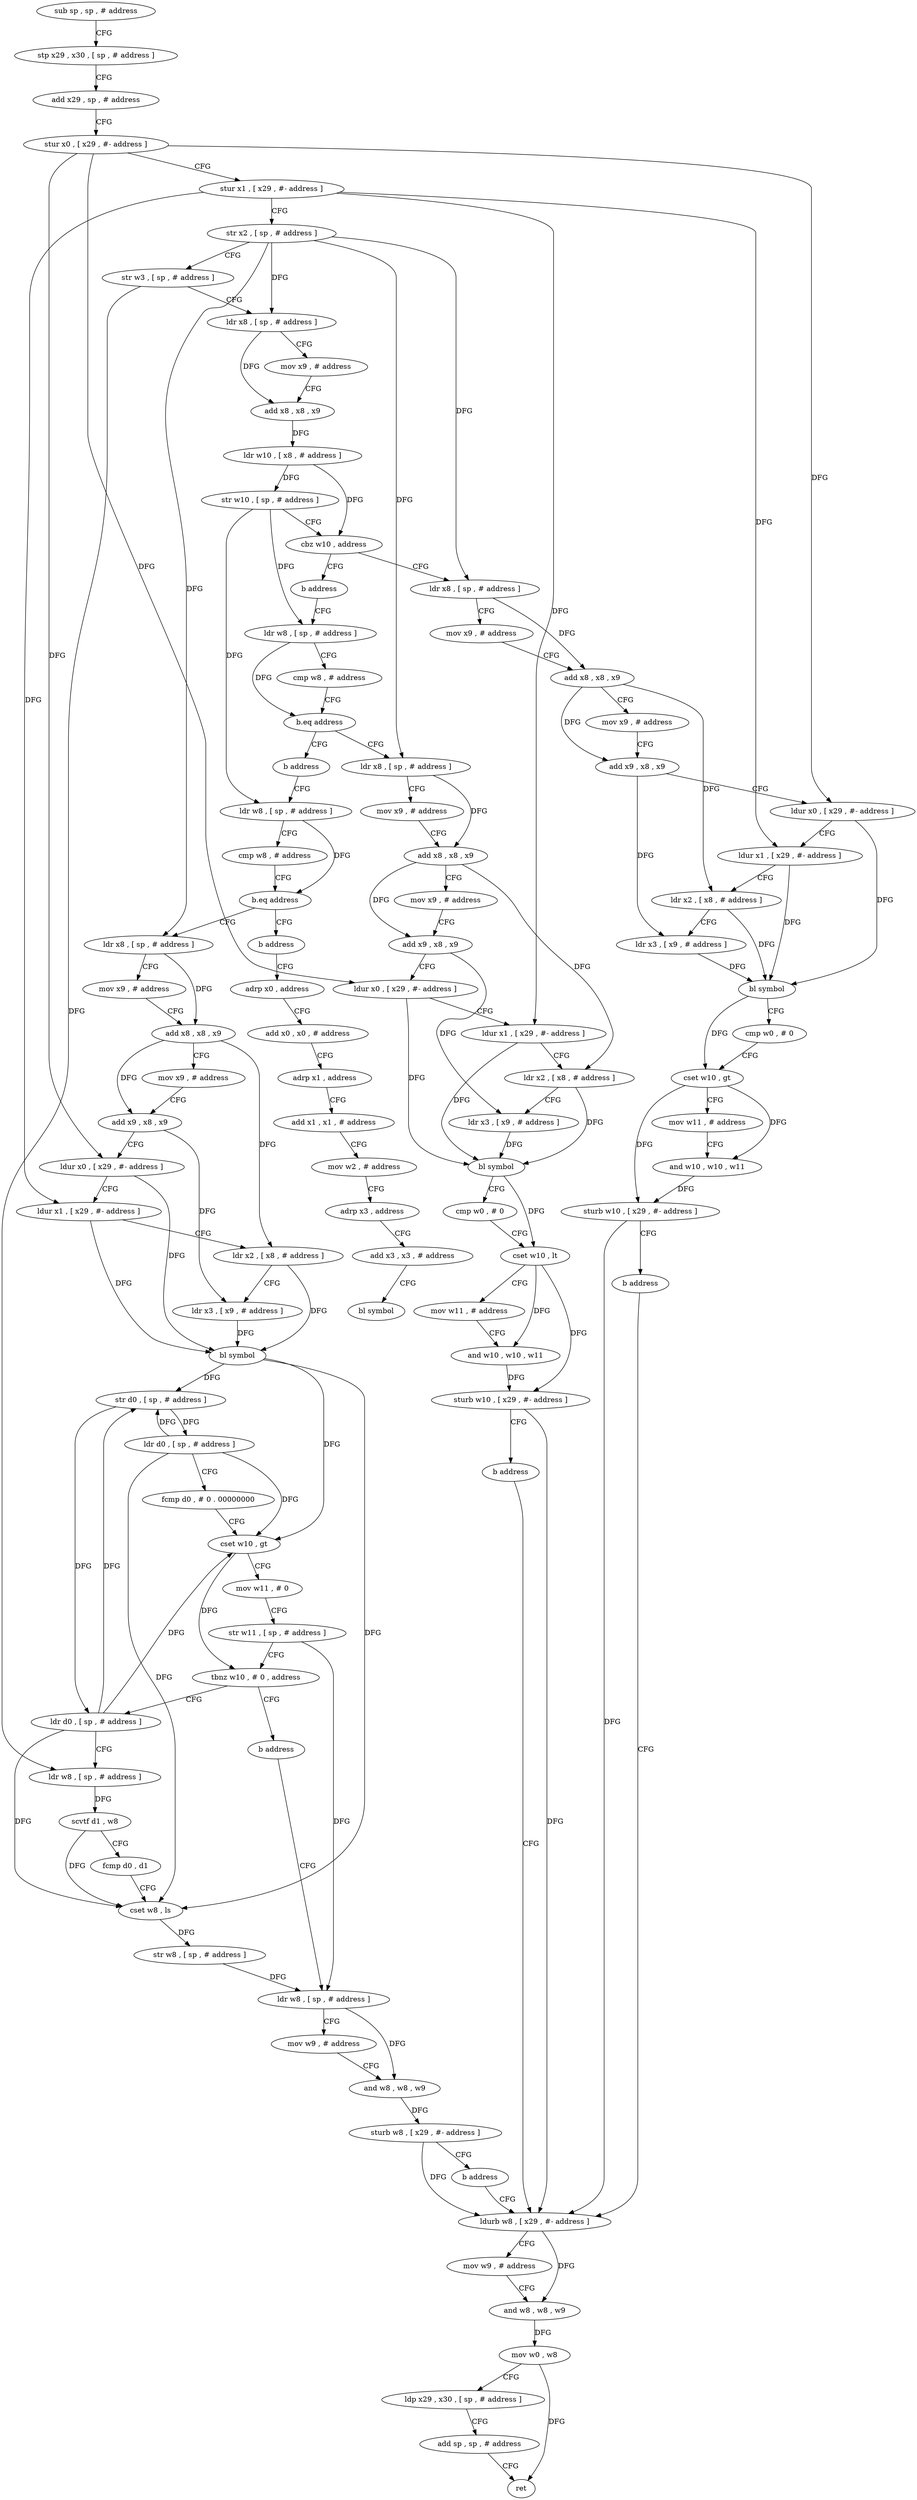 digraph "func" {
"4214312" [label = "sub sp , sp , # address" ]
"4214316" [label = "stp x29 , x30 , [ sp , # address ]" ]
"4214320" [label = "add x29 , sp , # address" ]
"4214324" [label = "stur x0 , [ x29 , #- address ]" ]
"4214328" [label = "stur x1 , [ x29 , #- address ]" ]
"4214332" [label = "str x2 , [ sp , # address ]" ]
"4214336" [label = "str w3 , [ sp , # address ]" ]
"4214340" [label = "ldr x8 , [ sp , # address ]" ]
"4214344" [label = "mov x9 , # address" ]
"4214348" [label = "add x8 , x8 , x9" ]
"4214352" [label = "ldr w10 , [ x8 , # address ]" ]
"4214356" [label = "str w10 , [ sp , # address ]" ]
"4214360" [label = "cbz w10 , address" ]
"4214400" [label = "ldr x8 , [ sp , # address ]" ]
"4214364" [label = "b address" ]
"4214404" [label = "mov x9 , # address" ]
"4214408" [label = "add x8 , x8 , x9" ]
"4214412" [label = "mov x9 , # address" ]
"4214416" [label = "add x9 , x8 , x9" ]
"4214420" [label = "ldur x0 , [ x29 , #- address ]" ]
"4214424" [label = "ldur x1 , [ x29 , #- address ]" ]
"4214428" [label = "ldr x2 , [ x8 , # address ]" ]
"4214432" [label = "ldr x3 , [ x9 , # address ]" ]
"4214436" [label = "bl symbol" ]
"4214440" [label = "cmp w0 , # 0" ]
"4214444" [label = "cset w10 , gt" ]
"4214448" [label = "mov w11 , # address" ]
"4214452" [label = "and w10 , w10 , w11" ]
"4214456" [label = "sturb w10 , [ x29 , #- address ]" ]
"4214460" [label = "b address" ]
"4214676" [label = "ldurb w8 , [ x29 , #- address ]" ]
"4214368" [label = "ldr w8 , [ sp , # address ]" ]
"4214680" [label = "mov w9 , # address" ]
"4214684" [label = "and w8 , w8 , w9" ]
"4214688" [label = "mov w0 , w8" ]
"4214692" [label = "ldp x29 , x30 , [ sp , # address ]" ]
"4214696" [label = "add sp , sp , # address" ]
"4214700" [label = "ret" ]
"4214372" [label = "cmp w8 , # address" ]
"4214376" [label = "b.eq address" ]
"4214464" [label = "ldr x8 , [ sp , # address ]" ]
"4214380" [label = "b address" ]
"4214468" [label = "mov x9 , # address" ]
"4214472" [label = "add x8 , x8 , x9" ]
"4214476" [label = "mov x9 , # address" ]
"4214480" [label = "add x9 , x8 , x9" ]
"4214484" [label = "ldur x0 , [ x29 , #- address ]" ]
"4214488" [label = "ldur x1 , [ x29 , #- address ]" ]
"4214492" [label = "ldr x2 , [ x8 , # address ]" ]
"4214496" [label = "ldr x3 , [ x9 , # address ]" ]
"4214500" [label = "bl symbol" ]
"4214504" [label = "cmp w0 , # 0" ]
"4214508" [label = "cset w10 , lt" ]
"4214512" [label = "mov w11 , # address" ]
"4214516" [label = "and w10 , w10 , w11" ]
"4214520" [label = "sturb w10 , [ x29 , #- address ]" ]
"4214524" [label = "b address" ]
"4214384" [label = "ldr w8 , [ sp , # address ]" ]
"4214388" [label = "cmp w8 , # address" ]
"4214392" [label = "b.eq address" ]
"4214528" [label = "ldr x8 , [ sp , # address ]" ]
"4214396" [label = "b address" ]
"4214532" [label = "mov x9 , # address" ]
"4214536" [label = "add x8 , x8 , x9" ]
"4214540" [label = "mov x9 , # address" ]
"4214544" [label = "add x9 , x8 , x9" ]
"4214548" [label = "ldur x0 , [ x29 , #- address ]" ]
"4214552" [label = "ldur x1 , [ x29 , #- address ]" ]
"4214556" [label = "ldr x2 , [ x8 , # address ]" ]
"4214560" [label = "ldr x3 , [ x9 , # address ]" ]
"4214564" [label = "bl symbol" ]
"4214568" [label = "str d0 , [ sp , # address ]" ]
"4214572" [label = "ldr d0 , [ sp , # address ]" ]
"4214576" [label = "fcmp d0 , # 0 . 00000000" ]
"4214580" [label = "cset w10 , gt" ]
"4214584" [label = "mov w11 , # 0" ]
"4214588" [label = "str w11 , [ sp , # address ]" ]
"4214592" [label = "tbnz w10 , # 0 , address" ]
"4214600" [label = "ldr d0 , [ sp , # address ]" ]
"4214596" [label = "b address" ]
"4214644" [label = "adrp x0 , address" ]
"4214604" [label = "ldr w8 , [ sp , # address ]" ]
"4214608" [label = "scvtf d1 , w8" ]
"4214612" [label = "fcmp d0 , d1" ]
"4214616" [label = "cset w8 , ls" ]
"4214620" [label = "str w8 , [ sp , # address ]" ]
"4214624" [label = "ldr w8 , [ sp , # address ]" ]
"4214648" [label = "add x0 , x0 , # address" ]
"4214652" [label = "adrp x1 , address" ]
"4214656" [label = "add x1 , x1 , # address" ]
"4214660" [label = "mov w2 , # address" ]
"4214664" [label = "adrp x3 , address" ]
"4214668" [label = "add x3 , x3 , # address" ]
"4214672" [label = "bl symbol" ]
"4214628" [label = "mov w9 , # address" ]
"4214632" [label = "and w8 , w8 , w9" ]
"4214636" [label = "sturb w8 , [ x29 , #- address ]" ]
"4214640" [label = "b address" ]
"4214312" -> "4214316" [ label = "CFG" ]
"4214316" -> "4214320" [ label = "CFG" ]
"4214320" -> "4214324" [ label = "CFG" ]
"4214324" -> "4214328" [ label = "CFG" ]
"4214324" -> "4214420" [ label = "DFG" ]
"4214324" -> "4214484" [ label = "DFG" ]
"4214324" -> "4214548" [ label = "DFG" ]
"4214328" -> "4214332" [ label = "CFG" ]
"4214328" -> "4214424" [ label = "DFG" ]
"4214328" -> "4214488" [ label = "DFG" ]
"4214328" -> "4214552" [ label = "DFG" ]
"4214332" -> "4214336" [ label = "CFG" ]
"4214332" -> "4214340" [ label = "DFG" ]
"4214332" -> "4214400" [ label = "DFG" ]
"4214332" -> "4214464" [ label = "DFG" ]
"4214332" -> "4214528" [ label = "DFG" ]
"4214336" -> "4214340" [ label = "CFG" ]
"4214336" -> "4214604" [ label = "DFG" ]
"4214340" -> "4214344" [ label = "CFG" ]
"4214340" -> "4214348" [ label = "DFG" ]
"4214344" -> "4214348" [ label = "CFG" ]
"4214348" -> "4214352" [ label = "DFG" ]
"4214352" -> "4214356" [ label = "DFG" ]
"4214352" -> "4214360" [ label = "DFG" ]
"4214356" -> "4214360" [ label = "CFG" ]
"4214356" -> "4214368" [ label = "DFG" ]
"4214356" -> "4214384" [ label = "DFG" ]
"4214360" -> "4214400" [ label = "CFG" ]
"4214360" -> "4214364" [ label = "CFG" ]
"4214400" -> "4214404" [ label = "CFG" ]
"4214400" -> "4214408" [ label = "DFG" ]
"4214364" -> "4214368" [ label = "CFG" ]
"4214404" -> "4214408" [ label = "CFG" ]
"4214408" -> "4214412" [ label = "CFG" ]
"4214408" -> "4214416" [ label = "DFG" ]
"4214408" -> "4214428" [ label = "DFG" ]
"4214412" -> "4214416" [ label = "CFG" ]
"4214416" -> "4214420" [ label = "CFG" ]
"4214416" -> "4214432" [ label = "DFG" ]
"4214420" -> "4214424" [ label = "CFG" ]
"4214420" -> "4214436" [ label = "DFG" ]
"4214424" -> "4214428" [ label = "CFG" ]
"4214424" -> "4214436" [ label = "DFG" ]
"4214428" -> "4214432" [ label = "CFG" ]
"4214428" -> "4214436" [ label = "DFG" ]
"4214432" -> "4214436" [ label = "DFG" ]
"4214436" -> "4214440" [ label = "CFG" ]
"4214436" -> "4214444" [ label = "DFG" ]
"4214440" -> "4214444" [ label = "CFG" ]
"4214444" -> "4214448" [ label = "CFG" ]
"4214444" -> "4214452" [ label = "DFG" ]
"4214444" -> "4214456" [ label = "DFG" ]
"4214448" -> "4214452" [ label = "CFG" ]
"4214452" -> "4214456" [ label = "DFG" ]
"4214456" -> "4214460" [ label = "CFG" ]
"4214456" -> "4214676" [ label = "DFG" ]
"4214460" -> "4214676" [ label = "CFG" ]
"4214676" -> "4214680" [ label = "CFG" ]
"4214676" -> "4214684" [ label = "DFG" ]
"4214368" -> "4214372" [ label = "CFG" ]
"4214368" -> "4214376" [ label = "DFG" ]
"4214680" -> "4214684" [ label = "CFG" ]
"4214684" -> "4214688" [ label = "DFG" ]
"4214688" -> "4214692" [ label = "CFG" ]
"4214688" -> "4214700" [ label = "DFG" ]
"4214692" -> "4214696" [ label = "CFG" ]
"4214696" -> "4214700" [ label = "CFG" ]
"4214372" -> "4214376" [ label = "CFG" ]
"4214376" -> "4214464" [ label = "CFG" ]
"4214376" -> "4214380" [ label = "CFG" ]
"4214464" -> "4214468" [ label = "CFG" ]
"4214464" -> "4214472" [ label = "DFG" ]
"4214380" -> "4214384" [ label = "CFG" ]
"4214468" -> "4214472" [ label = "CFG" ]
"4214472" -> "4214476" [ label = "CFG" ]
"4214472" -> "4214480" [ label = "DFG" ]
"4214472" -> "4214492" [ label = "DFG" ]
"4214476" -> "4214480" [ label = "CFG" ]
"4214480" -> "4214484" [ label = "CFG" ]
"4214480" -> "4214496" [ label = "DFG" ]
"4214484" -> "4214488" [ label = "CFG" ]
"4214484" -> "4214500" [ label = "DFG" ]
"4214488" -> "4214492" [ label = "CFG" ]
"4214488" -> "4214500" [ label = "DFG" ]
"4214492" -> "4214496" [ label = "CFG" ]
"4214492" -> "4214500" [ label = "DFG" ]
"4214496" -> "4214500" [ label = "DFG" ]
"4214500" -> "4214504" [ label = "CFG" ]
"4214500" -> "4214508" [ label = "DFG" ]
"4214504" -> "4214508" [ label = "CFG" ]
"4214508" -> "4214512" [ label = "CFG" ]
"4214508" -> "4214516" [ label = "DFG" ]
"4214508" -> "4214520" [ label = "DFG" ]
"4214512" -> "4214516" [ label = "CFG" ]
"4214516" -> "4214520" [ label = "DFG" ]
"4214520" -> "4214524" [ label = "CFG" ]
"4214520" -> "4214676" [ label = "DFG" ]
"4214524" -> "4214676" [ label = "CFG" ]
"4214384" -> "4214388" [ label = "CFG" ]
"4214384" -> "4214392" [ label = "DFG" ]
"4214388" -> "4214392" [ label = "CFG" ]
"4214392" -> "4214528" [ label = "CFG" ]
"4214392" -> "4214396" [ label = "CFG" ]
"4214528" -> "4214532" [ label = "CFG" ]
"4214528" -> "4214536" [ label = "DFG" ]
"4214396" -> "4214644" [ label = "CFG" ]
"4214532" -> "4214536" [ label = "CFG" ]
"4214536" -> "4214540" [ label = "CFG" ]
"4214536" -> "4214544" [ label = "DFG" ]
"4214536" -> "4214556" [ label = "DFG" ]
"4214540" -> "4214544" [ label = "CFG" ]
"4214544" -> "4214548" [ label = "CFG" ]
"4214544" -> "4214560" [ label = "DFG" ]
"4214548" -> "4214552" [ label = "CFG" ]
"4214548" -> "4214564" [ label = "DFG" ]
"4214552" -> "4214556" [ label = "CFG" ]
"4214552" -> "4214564" [ label = "DFG" ]
"4214556" -> "4214560" [ label = "CFG" ]
"4214556" -> "4214564" [ label = "DFG" ]
"4214560" -> "4214564" [ label = "DFG" ]
"4214564" -> "4214568" [ label = "DFG" ]
"4214564" -> "4214580" [ label = "DFG" ]
"4214564" -> "4214616" [ label = "DFG" ]
"4214568" -> "4214572" [ label = "DFG" ]
"4214568" -> "4214600" [ label = "DFG" ]
"4214572" -> "4214576" [ label = "CFG" ]
"4214572" -> "4214568" [ label = "DFG" ]
"4214572" -> "4214580" [ label = "DFG" ]
"4214572" -> "4214616" [ label = "DFG" ]
"4214576" -> "4214580" [ label = "CFG" ]
"4214580" -> "4214584" [ label = "CFG" ]
"4214580" -> "4214592" [ label = "DFG" ]
"4214584" -> "4214588" [ label = "CFG" ]
"4214588" -> "4214592" [ label = "CFG" ]
"4214588" -> "4214624" [ label = "DFG" ]
"4214592" -> "4214600" [ label = "CFG" ]
"4214592" -> "4214596" [ label = "CFG" ]
"4214600" -> "4214604" [ label = "CFG" ]
"4214600" -> "4214568" [ label = "DFG" ]
"4214600" -> "4214580" [ label = "DFG" ]
"4214600" -> "4214616" [ label = "DFG" ]
"4214596" -> "4214624" [ label = "CFG" ]
"4214644" -> "4214648" [ label = "CFG" ]
"4214604" -> "4214608" [ label = "DFG" ]
"4214608" -> "4214612" [ label = "CFG" ]
"4214608" -> "4214616" [ label = "DFG" ]
"4214612" -> "4214616" [ label = "CFG" ]
"4214616" -> "4214620" [ label = "DFG" ]
"4214620" -> "4214624" [ label = "DFG" ]
"4214624" -> "4214628" [ label = "CFG" ]
"4214624" -> "4214632" [ label = "DFG" ]
"4214648" -> "4214652" [ label = "CFG" ]
"4214652" -> "4214656" [ label = "CFG" ]
"4214656" -> "4214660" [ label = "CFG" ]
"4214660" -> "4214664" [ label = "CFG" ]
"4214664" -> "4214668" [ label = "CFG" ]
"4214668" -> "4214672" [ label = "CFG" ]
"4214628" -> "4214632" [ label = "CFG" ]
"4214632" -> "4214636" [ label = "DFG" ]
"4214636" -> "4214640" [ label = "CFG" ]
"4214636" -> "4214676" [ label = "DFG" ]
"4214640" -> "4214676" [ label = "CFG" ]
}
